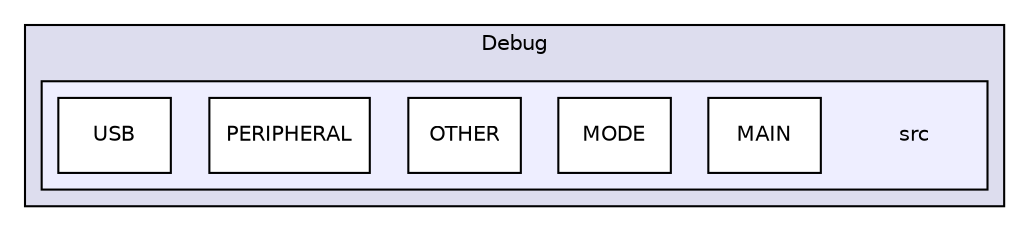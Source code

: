 digraph "src" {
  compound=true
  node [ fontsize="10", fontname="Helvetica"];
  edge [ labelfontsize="10", labelfontname="Helvetica"];
  subgraph clusterdir_37e0ccb27e67b1d00f5201eca726faf8 {
    graph [ bgcolor="#ddddee", pencolor="black", label="Debug" fontname="Helvetica", fontsize="10", URL="dir_37e0ccb27e67b1d00f5201eca726faf8.html"]
  subgraph clusterdir_289313e292ac0be548e9e99d7a5f48ce {
    graph [ bgcolor="#eeeeff", pencolor="black", label="" URL="dir_289313e292ac0be548e9e99d7a5f48ce.html"];
    dir_289313e292ac0be548e9e99d7a5f48ce [shape=plaintext label="src"];
    dir_4a910aeb5853337234dcd84d15421779 [shape=box label="MAIN" color="black" fillcolor="white" style="filled" URL="dir_4a910aeb5853337234dcd84d15421779.html"];
    dir_1eb07a5b2ff217a2958e6da3ab0cced9 [shape=box label="MODE" color="black" fillcolor="white" style="filled" URL="dir_1eb07a5b2ff217a2958e6da3ab0cced9.html"];
    dir_a2c4ba1fcbbc5569c0dc9f78f522512e [shape=box label="OTHER" color="black" fillcolor="white" style="filled" URL="dir_a2c4ba1fcbbc5569c0dc9f78f522512e.html"];
    dir_5803b9f7ac202f96599c6cf641f44560 [shape=box label="PERIPHERAL" color="black" fillcolor="white" style="filled" URL="dir_5803b9f7ac202f96599c6cf641f44560.html"];
    dir_937cc45a1fe8c4e0fd5e5fe9dabb5522 [shape=box label="USB" color="black" fillcolor="white" style="filled" URL="dir_937cc45a1fe8c4e0fd5e5fe9dabb5522.html"];
  }
  }
}
